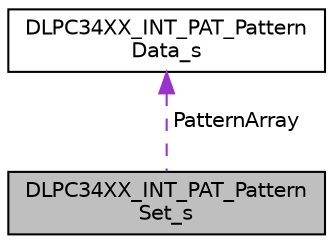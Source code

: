 digraph "DLPC34XX_INT_PAT_PatternSet_s"
{
 // INTERACTIVE_SVG=YES
  edge [fontname="Helvetica",fontsize="10",labelfontname="Helvetica",labelfontsize="10"];
  node [fontname="Helvetica",fontsize="10",shape=record];
  Node1 [label="DLPC34XX_INT_PAT_Pattern\lSet_s",height=0.2,width=0.4,color="black", fillcolor="grey75", style="filled", fontcolor="black"];
  Node2 -> Node1 [dir="back",color="darkorchid3",fontsize="10",style="dashed",label=" PatternArray" ,fontname="Helvetica"];
  Node2 [label="DLPC34XX_INT_PAT_Pattern\lData_s",height=0.2,width=0.4,color="black", fillcolor="white", style="filled",URL="$struct_d_l_p_c34_x_x___i_n_t___p_a_t___pattern_data__s.html"];
}
